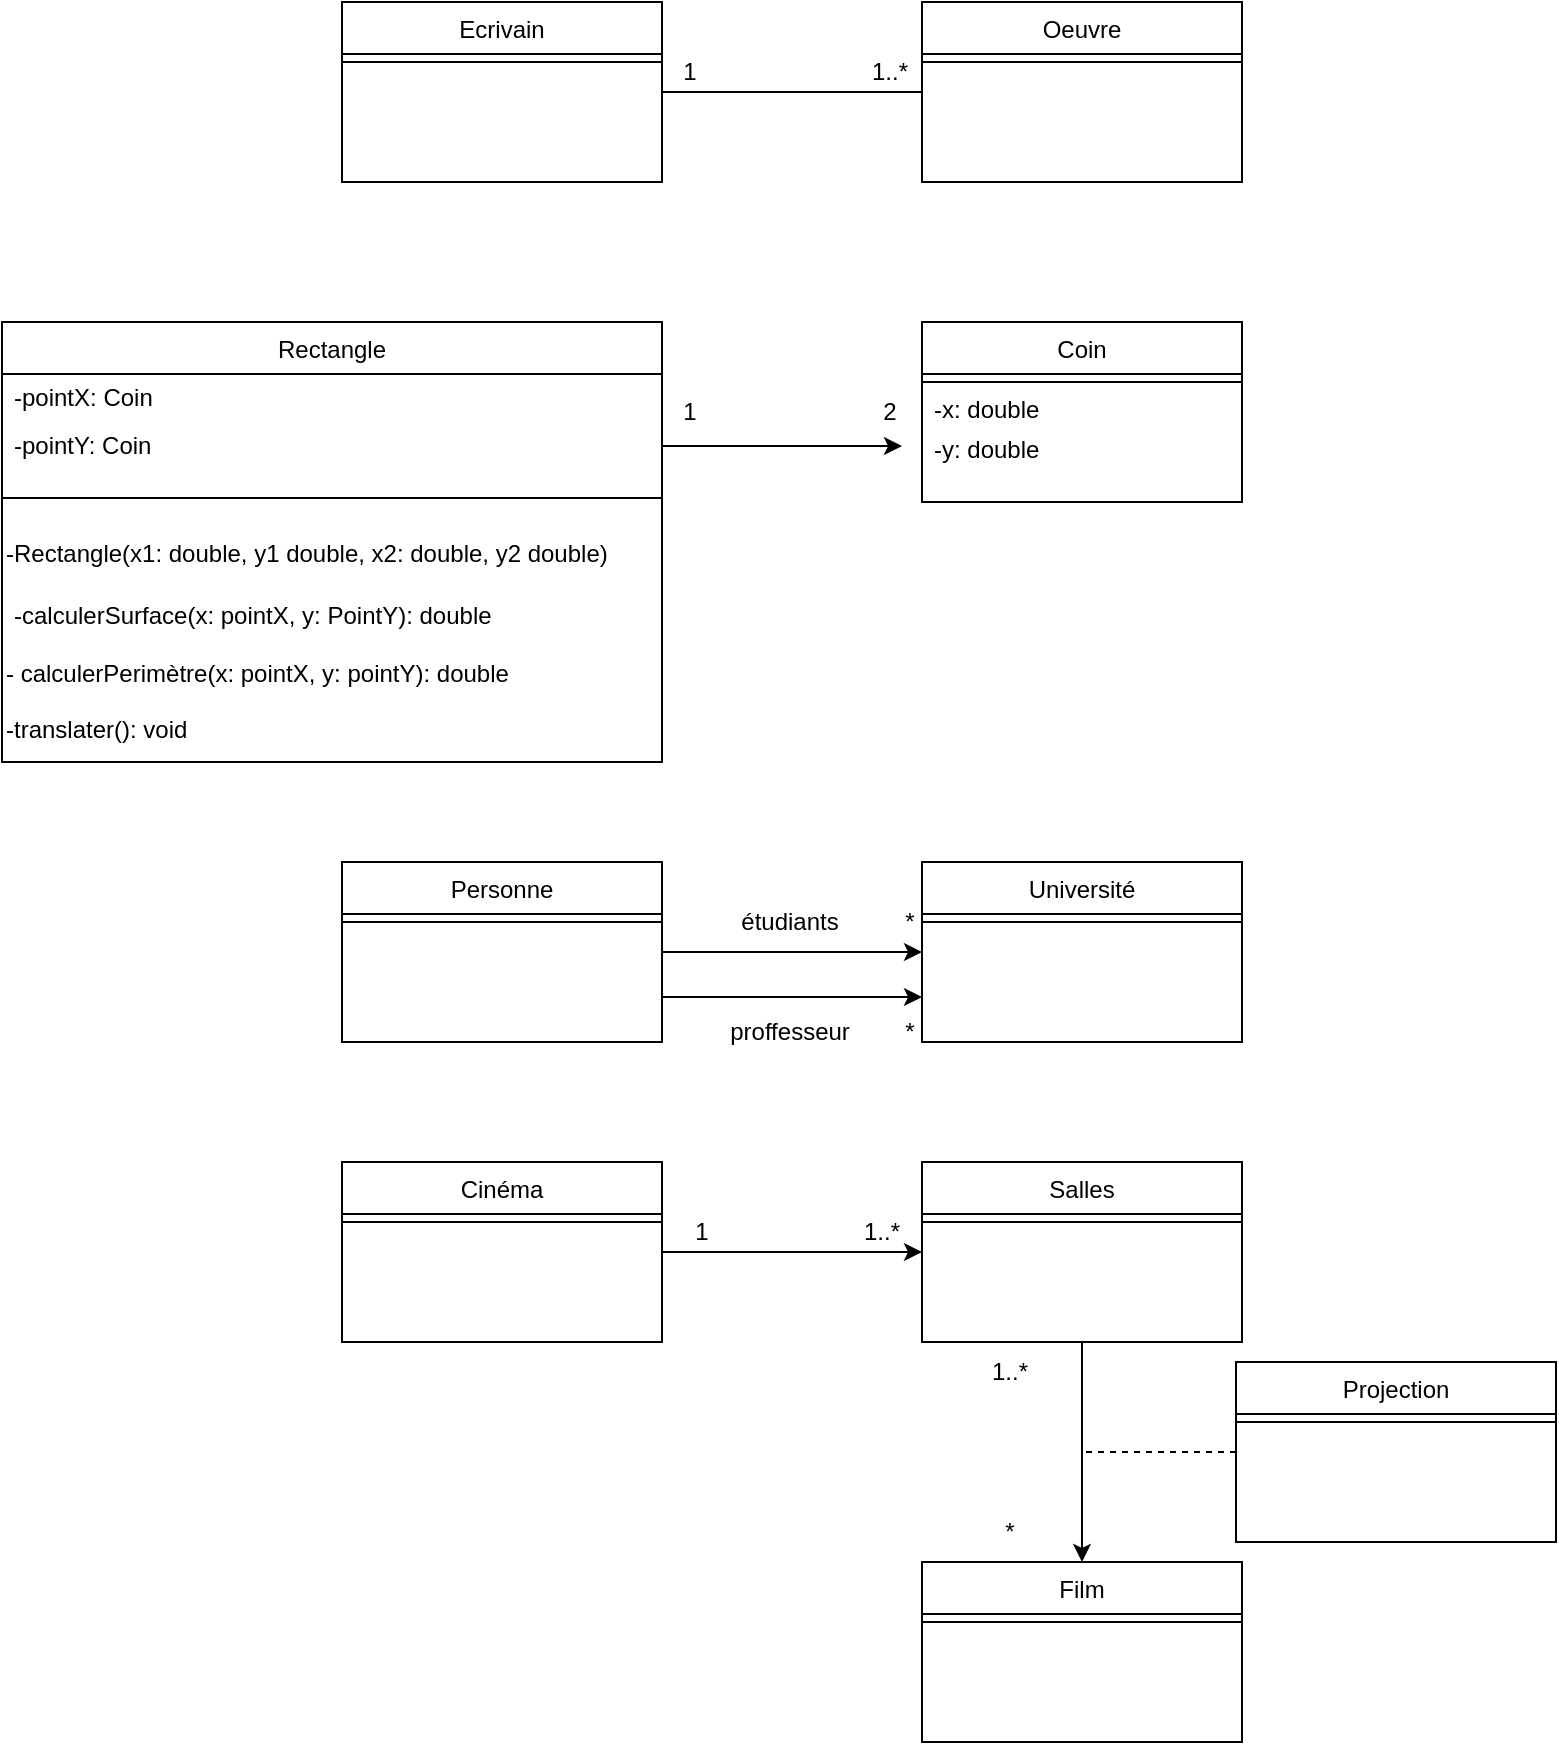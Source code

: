 <mxfile version="20.8.1" type="device"><diagram id="C5RBs43oDa-KdzZeNtuy" name="Page-1"><mxGraphModel dx="474" dy="759" grid="1" gridSize="10" guides="1" tooltips="1" connect="1" arrows="1" fold="1" page="1" pageScale="1" pageWidth="827" pageHeight="1169" math="0" shadow="0"><root><mxCell id="WIyWlLk6GJQsqaUBKTNV-0"/><mxCell id="WIyWlLk6GJQsqaUBKTNV-1" parent="WIyWlLk6GJQsqaUBKTNV-0"/><mxCell id="zkfFHV4jXpPFQw0GAbJ--13" value="Ecrivain" style="swimlane;fontStyle=0;align=center;verticalAlign=top;childLayout=stackLayout;horizontal=1;startSize=26;horizontalStack=0;resizeParent=1;resizeLast=0;collapsible=1;marginBottom=0;rounded=0;shadow=0;strokeWidth=1;" parent="WIyWlLk6GJQsqaUBKTNV-1" vertex="1"><mxGeometry x="220" y="140" width="160" height="90" as="geometry"><mxRectangle x="340" y="380" width="170" height="26" as="alternateBounds"/></mxGeometry></mxCell><mxCell id="zkfFHV4jXpPFQw0GAbJ--15" value="" style="line;html=1;strokeWidth=1;align=left;verticalAlign=middle;spacingTop=-1;spacingLeft=3;spacingRight=3;rotatable=0;labelPosition=right;points=[];portConstraint=eastwest;" parent="zkfFHV4jXpPFQw0GAbJ--13" vertex="1"><mxGeometry y="26" width="160" height="8" as="geometry"/></mxCell><mxCell id="xoIDlBpFQj2LrvrqWRRf-2" style="edgeStyle=orthogonalEdgeStyle;rounded=0;orthogonalLoop=1;jettySize=auto;html=1;exitX=0;exitY=0.5;exitDx=0;exitDy=0;entryX=1;entryY=0.5;entryDx=0;entryDy=0;endArrow=none;endFill=0;" parent="WIyWlLk6GJQsqaUBKTNV-1" source="zkfFHV4jXpPFQw0GAbJ--17" target="zkfFHV4jXpPFQw0GAbJ--13" edge="1"><mxGeometry relative="1" as="geometry"/></mxCell><mxCell id="zkfFHV4jXpPFQw0GAbJ--17" value="Oeuvre" style="swimlane;fontStyle=0;align=center;verticalAlign=top;childLayout=stackLayout;horizontal=1;startSize=26;horizontalStack=0;resizeParent=1;resizeLast=0;collapsible=1;marginBottom=0;rounded=0;shadow=0;strokeWidth=1;" parent="WIyWlLk6GJQsqaUBKTNV-1" vertex="1"><mxGeometry x="510" y="140" width="160" height="90" as="geometry"><mxRectangle x="550" y="140" width="160" height="26" as="alternateBounds"/></mxGeometry></mxCell><mxCell id="zkfFHV4jXpPFQw0GAbJ--23" value="" style="line;html=1;strokeWidth=1;align=left;verticalAlign=middle;spacingTop=-1;spacingLeft=3;spacingRight=3;rotatable=0;labelPosition=right;points=[];portConstraint=eastwest;" parent="zkfFHV4jXpPFQw0GAbJ--17" vertex="1"><mxGeometry y="26" width="160" height="8" as="geometry"/></mxCell><mxCell id="xoIDlBpFQj2LrvrqWRRf-7" value="&lt;div&gt;1..*&lt;/div&gt;" style="text;html=1;strokeColor=none;fillColor=none;align=center;verticalAlign=middle;whiteSpace=wrap;rounded=0;" parent="WIyWlLk6GJQsqaUBKTNV-1" vertex="1"><mxGeometry x="463.5" y="160" width="60" height="30" as="geometry"/></mxCell><mxCell id="xoIDlBpFQj2LrvrqWRRf-11" value="Rectangle" style="swimlane;fontStyle=0;align=center;verticalAlign=top;childLayout=stackLayout;horizontal=1;startSize=26;horizontalStack=0;resizeParent=1;resizeLast=0;collapsible=1;marginBottom=0;rounded=0;shadow=0;strokeWidth=1;" parent="WIyWlLk6GJQsqaUBKTNV-1" vertex="1"><mxGeometry x="50" y="300" width="330" height="220" as="geometry"><mxRectangle x="340" y="380" width="170" height="26" as="alternateBounds"/></mxGeometry></mxCell><mxCell id="xoIDlBpFQj2LrvrqWRRf-20" value="-pointX: Coin" style="text;strokeColor=none;fillColor=none;align=left;verticalAlign=middle;spacingLeft=4;spacingRight=4;overflow=hidden;points=[[0,0.5],[1,0.5]];portConstraint=eastwest;rotatable=0;whiteSpace=wrap;html=1;" parent="xoIDlBpFQj2LrvrqWRRf-11" vertex="1"><mxGeometry y="26" width="330" height="24" as="geometry"/></mxCell><mxCell id="xoIDlBpFQj2LrvrqWRRf-22" value="-pointY: Coin" style="text;strokeColor=none;fillColor=none;align=left;verticalAlign=middle;spacingLeft=4;spacingRight=4;overflow=hidden;points=[[0,0.5],[1,0.5]];portConstraint=eastwest;rotatable=0;whiteSpace=wrap;html=1;" parent="xoIDlBpFQj2LrvrqWRRf-11" vertex="1"><mxGeometry y="50" width="330" height="24" as="geometry"/></mxCell><mxCell id="xoIDlBpFQj2LrvrqWRRf-12" value="" style="line;html=1;strokeWidth=1;align=left;verticalAlign=middle;spacingTop=-1;spacingLeft=3;spacingRight=3;rotatable=0;labelPosition=right;points=[];portConstraint=eastwest;" parent="xoIDlBpFQj2LrvrqWRRf-11" vertex="1"><mxGeometry y="74" width="330" height="28" as="geometry"/></mxCell><mxCell id="P51Go3j_zbcjABlAlozF-5" value="-Rectangle(x1: double, y1 double, x2: double, y2 double)" style="text;whiteSpace=wrap;html=1;" vertex="1" parent="xoIDlBpFQj2LrvrqWRRf-11"><mxGeometry y="102" width="330" height="30" as="geometry"/></mxCell><mxCell id="xoIDlBpFQj2LrvrqWRRf-21" value="-calculerSurface(x: pointX, y: PointY): double" style="text;strokeColor=none;fillColor=none;align=left;verticalAlign=middle;spacingLeft=4;spacingRight=4;overflow=hidden;points=[[0,0.5],[1,0.5]];portConstraint=eastwest;rotatable=0;whiteSpace=wrap;html=1;" parent="xoIDlBpFQj2LrvrqWRRf-11" vertex="1"><mxGeometry y="132" width="330" height="30" as="geometry"/></mxCell><mxCell id="xoIDlBpFQj2LrvrqWRRf-25" value="- calculerPerimètre(x: pointX, y: pointY): double" style="text;whiteSpace=wrap;html=1;" parent="xoIDlBpFQj2LrvrqWRRf-11" vertex="1"><mxGeometry y="162" width="330" height="28" as="geometry"/></mxCell><mxCell id="xoIDlBpFQj2LrvrqWRRf-26" value="-translater(): void" style="text;whiteSpace=wrap;html=1;" parent="xoIDlBpFQj2LrvrqWRRf-11" vertex="1"><mxGeometry y="190" width="330" height="30" as="geometry"/></mxCell><mxCell id="xoIDlBpFQj2LrvrqWRRf-13" value="Coin" style="swimlane;fontStyle=0;align=center;verticalAlign=top;childLayout=stackLayout;horizontal=1;startSize=26;horizontalStack=0;resizeParent=1;resizeLast=0;collapsible=1;marginBottom=0;rounded=0;shadow=0;strokeWidth=1;" parent="WIyWlLk6GJQsqaUBKTNV-1" vertex="1"><mxGeometry x="510" y="300" width="160" height="90" as="geometry"><mxRectangle x="340" y="380" width="170" height="26" as="alternateBounds"/></mxGeometry></mxCell><mxCell id="xoIDlBpFQj2LrvrqWRRf-14" value="" style="line;html=1;strokeWidth=1;align=left;verticalAlign=middle;spacingTop=-1;spacingLeft=3;spacingRight=3;rotatable=0;labelPosition=right;points=[];portConstraint=eastwest;" parent="xoIDlBpFQj2LrvrqWRRf-13" vertex="1"><mxGeometry y="26" width="160" height="8" as="geometry"/></mxCell><mxCell id="P51Go3j_zbcjABlAlozF-1" value="-x: double" style="text;strokeColor=none;fillColor=none;align=left;verticalAlign=middle;spacingLeft=4;spacingRight=4;overflow=hidden;points=[[0,0.5],[1,0.5]];portConstraint=eastwest;rotatable=0;whiteSpace=wrap;html=1;" vertex="1" parent="xoIDlBpFQj2LrvrqWRRf-13"><mxGeometry y="34" width="160" height="20" as="geometry"/></mxCell><mxCell id="P51Go3j_zbcjABlAlozF-2" value="-y: double" style="text;strokeColor=none;fillColor=none;align=left;verticalAlign=middle;spacingLeft=4;spacingRight=4;overflow=hidden;points=[[0,0.5],[1,0.5]];portConstraint=eastwest;rotatable=0;whiteSpace=wrap;html=1;" vertex="1" parent="xoIDlBpFQj2LrvrqWRRf-13"><mxGeometry y="54" width="160" height="20" as="geometry"/></mxCell><mxCell id="xoIDlBpFQj2LrvrqWRRf-24" value="2" style="text;html=1;strokeColor=none;fillColor=none;align=center;verticalAlign=middle;whiteSpace=wrap;rounded=0;" parent="WIyWlLk6GJQsqaUBKTNV-1" vertex="1"><mxGeometry x="463.5" y="330" width="60" height="30" as="geometry"/></mxCell><mxCell id="xoIDlBpFQj2LrvrqWRRf-33" style="edgeStyle=orthogonalEdgeStyle;rounded=0;orthogonalLoop=1;jettySize=auto;html=1;exitX=1;exitY=0.5;exitDx=0;exitDy=0;entryX=0;entryY=0.5;entryDx=0;entryDy=0;" parent="WIyWlLk6GJQsqaUBKTNV-1" source="xoIDlBpFQj2LrvrqWRRf-29" target="xoIDlBpFQj2LrvrqWRRf-31" edge="1"><mxGeometry relative="1" as="geometry"/></mxCell><mxCell id="xoIDlBpFQj2LrvrqWRRf-34" style="edgeStyle=orthogonalEdgeStyle;rounded=0;orthogonalLoop=1;jettySize=auto;html=1;exitX=1;exitY=0.75;exitDx=0;exitDy=0;entryX=0;entryY=0.75;entryDx=0;entryDy=0;" parent="WIyWlLk6GJQsqaUBKTNV-1" source="xoIDlBpFQj2LrvrqWRRf-29" target="xoIDlBpFQj2LrvrqWRRf-31" edge="1"><mxGeometry relative="1" as="geometry"/></mxCell><mxCell id="xoIDlBpFQj2LrvrqWRRf-29" value="Personne" style="swimlane;fontStyle=0;align=center;verticalAlign=top;childLayout=stackLayout;horizontal=1;startSize=26;horizontalStack=0;resizeParent=1;resizeLast=0;collapsible=1;marginBottom=0;rounded=0;shadow=0;strokeWidth=1;" parent="WIyWlLk6GJQsqaUBKTNV-1" vertex="1"><mxGeometry x="220" y="570" width="160" height="90" as="geometry"><mxRectangle x="340" y="380" width="170" height="26" as="alternateBounds"/></mxGeometry></mxCell><mxCell id="xoIDlBpFQj2LrvrqWRRf-30" value="" style="line;html=1;strokeWidth=1;align=left;verticalAlign=middle;spacingTop=-1;spacingLeft=3;spacingRight=3;rotatable=0;labelPosition=right;points=[];portConstraint=eastwest;" parent="xoIDlBpFQj2LrvrqWRRf-29" vertex="1"><mxGeometry y="26" width="160" height="8" as="geometry"/></mxCell><mxCell id="xoIDlBpFQj2LrvrqWRRf-31" value="Université" style="swimlane;fontStyle=0;align=center;verticalAlign=top;childLayout=stackLayout;horizontal=1;startSize=26;horizontalStack=0;resizeParent=1;resizeLast=0;collapsible=1;marginBottom=0;rounded=0;shadow=0;strokeWidth=1;" parent="WIyWlLk6GJQsqaUBKTNV-1" vertex="1"><mxGeometry x="510" y="570" width="160" height="90" as="geometry"><mxRectangle x="340" y="380" width="170" height="26" as="alternateBounds"/></mxGeometry></mxCell><mxCell id="xoIDlBpFQj2LrvrqWRRf-32" value="" style="line;html=1;strokeWidth=1;align=left;verticalAlign=middle;spacingTop=-1;spacingLeft=3;spacingRight=3;rotatable=0;labelPosition=right;points=[];portConstraint=eastwest;" parent="xoIDlBpFQj2LrvrqWRRf-31" vertex="1"><mxGeometry y="26" width="160" height="8" as="geometry"/></mxCell><mxCell id="xoIDlBpFQj2LrvrqWRRf-35" value="étudiants" style="text;html=1;strokeColor=none;fillColor=none;align=center;verticalAlign=middle;whiteSpace=wrap;rounded=0;" parent="WIyWlLk6GJQsqaUBKTNV-1" vertex="1"><mxGeometry x="413.5" y="585" width="60" height="30" as="geometry"/></mxCell><mxCell id="xoIDlBpFQj2LrvrqWRRf-36" value="*" style="text;html=1;strokeColor=none;fillColor=none;align=center;verticalAlign=middle;whiteSpace=wrap;rounded=0;" parent="WIyWlLk6GJQsqaUBKTNV-1" vertex="1"><mxGeometry x="473.5" y="585" width="60" height="30" as="geometry"/></mxCell><mxCell id="xoIDlBpFQj2LrvrqWRRf-37" value="proffesseur" style="text;html=1;strokeColor=none;fillColor=none;align=center;verticalAlign=middle;whiteSpace=wrap;rounded=0;" parent="WIyWlLk6GJQsqaUBKTNV-1" vertex="1"><mxGeometry x="413.5" y="640" width="60" height="30" as="geometry"/></mxCell><mxCell id="xoIDlBpFQj2LrvrqWRRf-38" value="*" style="text;html=1;strokeColor=none;fillColor=none;align=center;verticalAlign=middle;whiteSpace=wrap;rounded=0;" parent="WIyWlLk6GJQsqaUBKTNV-1" vertex="1"><mxGeometry x="473.5" y="640" width="60" height="30" as="geometry"/></mxCell><mxCell id="xoIDlBpFQj2LrvrqWRRf-46" style="edgeStyle=orthogonalEdgeStyle;rounded=0;orthogonalLoop=1;jettySize=auto;html=1;exitX=1;exitY=0.5;exitDx=0;exitDy=0;entryX=0;entryY=0.5;entryDx=0;entryDy=0;" parent="WIyWlLk6GJQsqaUBKTNV-1" source="xoIDlBpFQj2LrvrqWRRf-40" target="xoIDlBpFQj2LrvrqWRRf-42" edge="1"><mxGeometry relative="1" as="geometry"/></mxCell><mxCell id="xoIDlBpFQj2LrvrqWRRf-40" value="Cinéma" style="swimlane;fontStyle=0;align=center;verticalAlign=top;childLayout=stackLayout;horizontal=1;startSize=26;horizontalStack=0;resizeParent=1;resizeLast=0;collapsible=1;marginBottom=0;rounded=0;shadow=0;strokeWidth=1;" parent="WIyWlLk6GJQsqaUBKTNV-1" vertex="1"><mxGeometry x="220" y="720" width="160" height="90" as="geometry"><mxRectangle x="340" y="380" width="170" height="26" as="alternateBounds"/></mxGeometry></mxCell><mxCell id="xoIDlBpFQj2LrvrqWRRf-41" value="" style="line;html=1;strokeWidth=1;align=left;verticalAlign=middle;spacingTop=-1;spacingLeft=3;spacingRight=3;rotatable=0;labelPosition=right;points=[];portConstraint=eastwest;" parent="xoIDlBpFQj2LrvrqWRRf-40" vertex="1"><mxGeometry y="26" width="160" height="8" as="geometry"/></mxCell><mxCell id="P51Go3j_zbcjABlAlozF-10" style="edgeStyle=orthogonalEdgeStyle;rounded=0;orthogonalLoop=1;jettySize=auto;html=1;exitX=0.5;exitY=1;exitDx=0;exitDy=0;entryX=0.5;entryY=0;entryDx=0;entryDy=0;endArrow=classic;endFill=1;" edge="1" parent="WIyWlLk6GJQsqaUBKTNV-1" source="xoIDlBpFQj2LrvrqWRRf-42" target="P51Go3j_zbcjABlAlozF-8"><mxGeometry relative="1" as="geometry"/></mxCell><mxCell id="xoIDlBpFQj2LrvrqWRRf-42" value="Salles" style="swimlane;fontStyle=0;align=center;verticalAlign=top;childLayout=stackLayout;horizontal=1;startSize=26;horizontalStack=0;resizeParent=1;resizeLast=0;collapsible=1;marginBottom=0;rounded=0;shadow=0;strokeWidth=1;" parent="WIyWlLk6GJQsqaUBKTNV-1" vertex="1"><mxGeometry x="510" y="720" width="160" height="90" as="geometry"><mxRectangle x="340" y="380" width="170" height="26" as="alternateBounds"/></mxGeometry></mxCell><mxCell id="xoIDlBpFQj2LrvrqWRRf-43" value="" style="line;html=1;strokeWidth=1;align=left;verticalAlign=middle;spacingTop=-1;spacingLeft=3;spacingRight=3;rotatable=0;labelPosition=right;points=[];portConstraint=eastwest;" parent="xoIDlBpFQj2LrvrqWRRf-42" vertex="1"><mxGeometry y="26" width="160" height="8" as="geometry"/></mxCell><mxCell id="xoIDlBpFQj2LrvrqWRRf-47" value="1..*" style="text;html=1;strokeColor=none;fillColor=none;align=center;verticalAlign=middle;whiteSpace=wrap;rounded=0;" parent="WIyWlLk6GJQsqaUBKTNV-1" vertex="1"><mxGeometry x="460" y="740" width="60" height="30" as="geometry"/></mxCell><mxCell id="xoIDlBpFQj2LrvrqWRRf-52" value="1" style="text;html=1;strokeColor=none;fillColor=none;align=center;verticalAlign=middle;whiteSpace=wrap;rounded=0;" parent="WIyWlLk6GJQsqaUBKTNV-1" vertex="1"><mxGeometry x="370" y="740" width="60" height="30" as="geometry"/></mxCell><mxCell id="P51Go3j_zbcjABlAlozF-0" value="1" style="text;html=1;strokeColor=none;fillColor=none;align=center;verticalAlign=middle;whiteSpace=wrap;rounded=0;" vertex="1" parent="WIyWlLk6GJQsqaUBKTNV-1"><mxGeometry x="363.5" y="160" width="60" height="30" as="geometry"/></mxCell><mxCell id="P51Go3j_zbcjABlAlozF-3" style="edgeStyle=orthogonalEdgeStyle;rounded=0;orthogonalLoop=1;jettySize=auto;html=1;exitX=1;exitY=0.5;exitDx=0;exitDy=0;endArrow=classic;endFill=1;" edge="1" parent="WIyWlLk6GJQsqaUBKTNV-1" source="xoIDlBpFQj2LrvrqWRRf-22"><mxGeometry relative="1" as="geometry"><mxPoint x="500" y="362" as="targetPoint"/></mxGeometry></mxCell><mxCell id="P51Go3j_zbcjABlAlozF-4" value="1" style="text;html=1;strokeColor=none;fillColor=none;align=center;verticalAlign=middle;whiteSpace=wrap;rounded=0;" vertex="1" parent="WIyWlLk6GJQsqaUBKTNV-1"><mxGeometry x="363.5" y="330" width="60" height="30" as="geometry"/></mxCell><mxCell id="P51Go3j_zbcjABlAlozF-8" value="Film" style="swimlane;fontStyle=0;align=center;verticalAlign=top;childLayout=stackLayout;horizontal=1;startSize=26;horizontalStack=0;resizeParent=1;resizeLast=0;collapsible=1;marginBottom=0;rounded=0;shadow=0;strokeWidth=1;" vertex="1" parent="WIyWlLk6GJQsqaUBKTNV-1"><mxGeometry x="510" y="920" width="160" height="90" as="geometry"><mxRectangle x="340" y="380" width="170" height="26" as="alternateBounds"/></mxGeometry></mxCell><mxCell id="P51Go3j_zbcjABlAlozF-9" value="" style="line;html=1;strokeWidth=1;align=left;verticalAlign=middle;spacingTop=-1;spacingLeft=3;spacingRight=3;rotatable=0;labelPosition=right;points=[];portConstraint=eastwest;" vertex="1" parent="P51Go3j_zbcjABlAlozF-8"><mxGeometry y="26" width="160" height="8" as="geometry"/></mxCell><mxCell id="P51Go3j_zbcjABlAlozF-13" style="edgeStyle=orthogonalEdgeStyle;rounded=0;orthogonalLoop=1;jettySize=auto;html=1;exitX=0;exitY=0.5;exitDx=0;exitDy=0;endArrow=none;endFill=0;dashed=1;" edge="1" parent="WIyWlLk6GJQsqaUBKTNV-1" source="P51Go3j_zbcjABlAlozF-11"><mxGeometry relative="1" as="geometry"><mxPoint x="590" y="865" as="targetPoint"/></mxGeometry></mxCell><mxCell id="P51Go3j_zbcjABlAlozF-11" value="Projection" style="swimlane;fontStyle=0;align=center;verticalAlign=top;childLayout=stackLayout;horizontal=1;startSize=26;horizontalStack=0;resizeParent=1;resizeLast=0;collapsible=1;marginBottom=0;rounded=0;shadow=0;strokeWidth=1;" vertex="1" parent="WIyWlLk6GJQsqaUBKTNV-1"><mxGeometry x="667" y="820" width="160" height="90" as="geometry"><mxRectangle x="340" y="380" width="170" height="26" as="alternateBounds"/></mxGeometry></mxCell><mxCell id="P51Go3j_zbcjABlAlozF-12" value="" style="line;html=1;strokeWidth=1;align=left;verticalAlign=middle;spacingTop=-1;spacingLeft=3;spacingRight=3;rotatable=0;labelPosition=right;points=[];portConstraint=eastwest;" vertex="1" parent="P51Go3j_zbcjABlAlozF-11"><mxGeometry y="26" width="160" height="8" as="geometry"/></mxCell><mxCell id="P51Go3j_zbcjABlAlozF-14" value="1..*" style="text;html=1;strokeColor=none;fillColor=none;align=center;verticalAlign=middle;whiteSpace=wrap;rounded=0;" vertex="1" parent="WIyWlLk6GJQsqaUBKTNV-1"><mxGeometry x="523.5" y="810" width="60" height="30" as="geometry"/></mxCell><mxCell id="P51Go3j_zbcjABlAlozF-16" value="*" style="text;html=1;strokeColor=none;fillColor=none;align=center;verticalAlign=middle;whiteSpace=wrap;rounded=0;" vertex="1" parent="WIyWlLk6GJQsqaUBKTNV-1"><mxGeometry x="523.5" y="890" width="60" height="30" as="geometry"/></mxCell></root></mxGraphModel></diagram></mxfile>